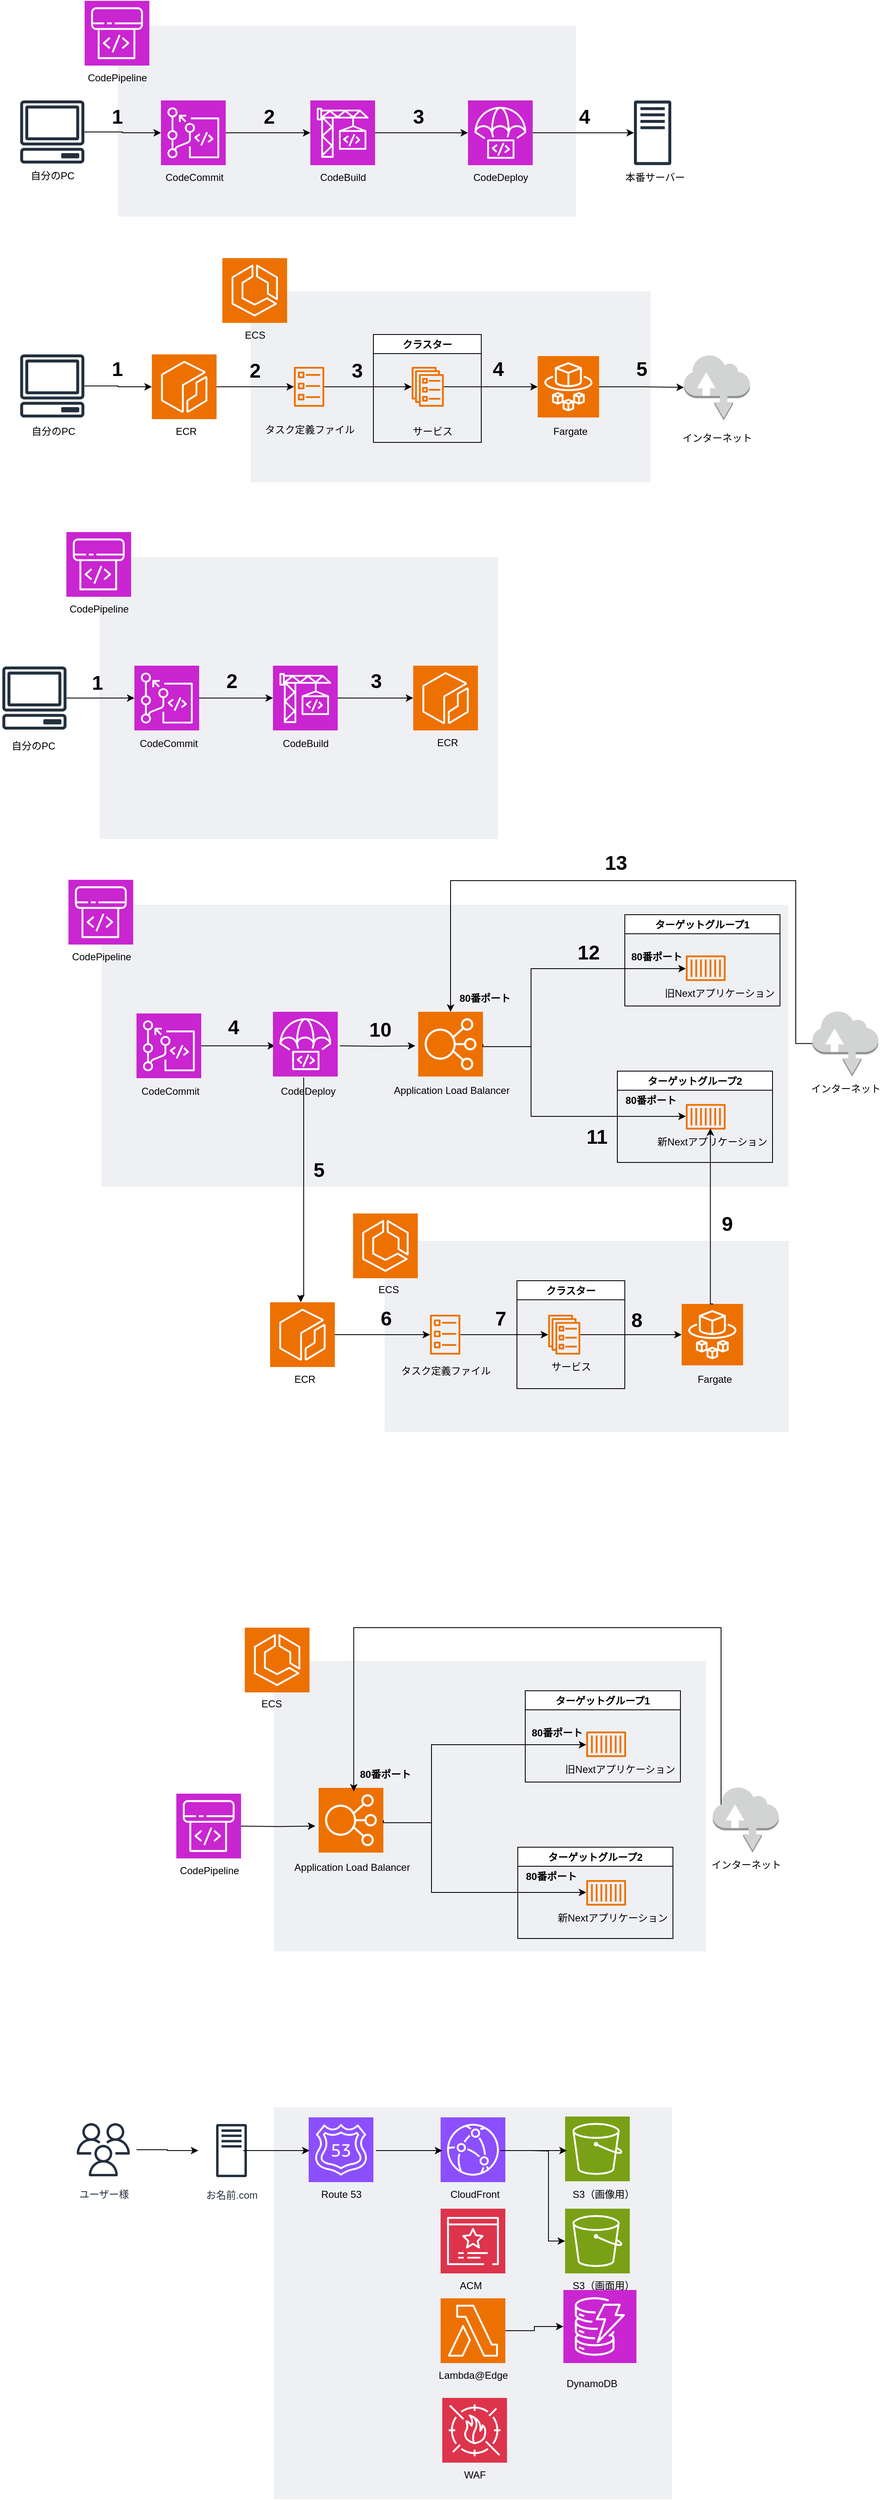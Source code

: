 <mxfile version="24.5.3" type="github">
  <diagram name="Page-1" id="4c6fRMDYLdpc-ziUmhtn">
    <mxGraphModel dx="1593" dy="1056" grid="1" gridSize="10" guides="1" tooltips="1" connect="1" arrows="1" fold="1" page="1" pageScale="1" pageWidth="827" pageHeight="3000" math="0" shadow="0">
      <root>
        <mxCell id="0" />
        <mxCell id="1" parent="0" />
        <mxCell id="hfCrAp6MaR3yCdcuGPnQ-27" value="" style="fillColor=#EFF0F3;strokeColor=none;dashed=0;verticalAlign=top;fontStyle=0;fontColor=#232F3D;whiteSpace=wrap;html=1;" parent="1" vertex="1">
          <mxGeometry x="370" y="2578" width="480" height="472" as="geometry" />
        </mxCell>
        <mxCell id="a7Wym2jWhybtuJV8coDI-81" value="" style="fillColor=#EFF0F3;strokeColor=none;dashed=0;verticalAlign=top;fontStyle=0;fontColor=#232F3D;whiteSpace=wrap;html=1;" parent="1" vertex="1">
          <mxGeometry x="370" y="2040" width="520.5" height="350" as="geometry" />
        </mxCell>
        <mxCell id="yiP97yoj7BctglXuVpyu-119" value="" style="fillColor=#EFF0F3;strokeColor=none;dashed=0;verticalAlign=top;fontStyle=0;fontColor=#232F3D;whiteSpace=wrap;html=1;" parent="1" vertex="1">
          <mxGeometry x="503.5" y="1534" width="487" height="230" as="geometry" />
        </mxCell>
        <mxCell id="moqSpHkvBmcnVh3FU-qE-1" value="" style="fillColor=#EFF0F3;strokeColor=none;dashed=0;verticalAlign=top;fontStyle=0;fontColor=#232F3D;whiteSpace=wrap;html=1;" parent="1" vertex="1">
          <mxGeometry x="160" y="710" width="480" height="340" as="geometry" />
        </mxCell>
        <mxCell id="moqSpHkvBmcnVh3FU-qE-2" value="" style="sketch=0;points=[[0,0,0],[0.25,0,0],[0.5,0,0],[0.75,0,0],[1,0,0],[0,1,0],[0.25,1,0],[0.5,1,0],[0.75,1,0],[1,1,0],[0,0.25,0],[0,0.5,0],[0,0.75,0],[1,0.25,0],[1,0.5,0],[1,0.75,0]];outlineConnect=0;fontColor=#232F3E;fillColor=#C925D1;strokeColor=#ffffff;dashed=0;verticalLabelPosition=bottom;verticalAlign=top;align=center;html=1;fontSize=12;fontStyle=0;aspect=fixed;shape=mxgraph.aws4.resourceIcon;resIcon=mxgraph.aws4.codepipeline;" parent="1" vertex="1">
          <mxGeometry x="120" y="680" width="78" height="78" as="geometry" />
        </mxCell>
        <mxCell id="moqSpHkvBmcnVh3FU-qE-3" value="CodePipeline" style="text;html=1;align=center;verticalAlign=middle;resizable=0;points=[];autosize=1;strokeColor=none;fillColor=none;" parent="1" vertex="1">
          <mxGeometry x="114" y="758" width="90" height="30" as="geometry" />
        </mxCell>
        <mxCell id="moqSpHkvBmcnVh3FU-qE-4" value="" style="fillColor=#EFF0F3;strokeColor=none;dashed=0;verticalAlign=top;fontStyle=0;fontColor=#232F3D;whiteSpace=wrap;html=1;" parent="1" vertex="1">
          <mxGeometry x="182" y="70" width="552" height="230" as="geometry" />
        </mxCell>
        <mxCell id="moqSpHkvBmcnVh3FU-qE-5" value="" style="sketch=0;points=[[0,0,0],[0.25,0,0],[0.5,0,0],[0.75,0,0],[1,0,0],[0,1,0],[0.25,1,0],[0.5,1,0],[0.75,1,0],[1,1,0],[0,0.25,0],[0,0.5,0],[0,0.75,0],[1,0.25,0],[1,0.5,0],[1,0.75,0]];outlineConnect=0;fontColor=#232F3E;fillColor=#C925D1;strokeColor=#ffffff;dashed=0;verticalLabelPosition=bottom;verticalAlign=top;align=center;html=1;fontSize=12;fontStyle=0;aspect=fixed;shape=mxgraph.aws4.resourceIcon;resIcon=mxgraph.aws4.codepipeline;" parent="1" vertex="1">
          <mxGeometry x="142" y="40" width="78" height="78" as="geometry" />
        </mxCell>
        <mxCell id="moqSpHkvBmcnVh3FU-qE-6" value="CodePipeline" style="text;html=1;align=center;verticalAlign=middle;resizable=0;points=[];autosize=1;strokeColor=none;fillColor=none;" parent="1" vertex="1">
          <mxGeometry x="136" y="118" width="90" height="30" as="geometry" />
        </mxCell>
        <mxCell id="moqSpHkvBmcnVh3FU-qE-7" value="" style="edgeStyle=orthogonalEdgeStyle;rounded=0;orthogonalLoop=1;jettySize=auto;html=1;" parent="1" source="moqSpHkvBmcnVh3FU-qE-8" target="moqSpHkvBmcnVh3FU-qE-11" edge="1">
          <mxGeometry relative="1" as="geometry" />
        </mxCell>
        <mxCell id="moqSpHkvBmcnVh3FU-qE-8" value="" style="sketch=0;outlineConnect=0;fontColor=#232F3E;gradientColor=none;fillColor=#232F3D;strokeColor=none;dashed=0;verticalLabelPosition=bottom;verticalAlign=top;align=center;html=1;fontSize=12;fontStyle=0;aspect=fixed;pointerEvents=1;shape=mxgraph.aws4.client;" parent="1" vertex="1">
          <mxGeometry x="64" y="160" width="78" height="76" as="geometry" />
        </mxCell>
        <mxCell id="moqSpHkvBmcnVh3FU-qE-9" value="自分のPC" style="text;html=1;align=center;verticalAlign=middle;resizable=0;points=[];autosize=1;strokeColor=none;fillColor=none;" parent="1" vertex="1">
          <mxGeometry x="63" y="236" width="80" height="30" as="geometry" />
        </mxCell>
        <mxCell id="moqSpHkvBmcnVh3FU-qE-10" value="" style="edgeStyle=orthogonalEdgeStyle;rounded=0;orthogonalLoop=1;jettySize=auto;html=1;" parent="1" source="moqSpHkvBmcnVh3FU-qE-11" target="moqSpHkvBmcnVh3FU-qE-13" edge="1">
          <mxGeometry relative="1" as="geometry" />
        </mxCell>
        <mxCell id="moqSpHkvBmcnVh3FU-qE-11" value="" style="sketch=0;points=[[0,0,0],[0.25,0,0],[0.5,0,0],[0.75,0,0],[1,0,0],[0,1,0],[0.25,1,0],[0.5,1,0],[0.75,1,0],[1,1,0],[0,0.25,0],[0,0.5,0],[0,0.75,0],[1,0.25,0],[1,0.5,0],[1,0.75,0]];outlineConnect=0;fontColor=#232F3E;fillColor=#C925D1;strokeColor=#ffffff;dashed=0;verticalLabelPosition=bottom;verticalAlign=top;align=center;html=1;fontSize=12;fontStyle=0;aspect=fixed;shape=mxgraph.aws4.resourceIcon;resIcon=mxgraph.aws4.codecommit;" parent="1" vertex="1">
          <mxGeometry x="234" y="160" width="78" height="78" as="geometry" />
        </mxCell>
        <mxCell id="moqSpHkvBmcnVh3FU-qE-12" value="" style="edgeStyle=orthogonalEdgeStyle;rounded=0;orthogonalLoop=1;jettySize=auto;html=1;entryX=0;entryY=0.5;entryDx=0;entryDy=0;entryPerimeter=0;" parent="1" source="moqSpHkvBmcnVh3FU-qE-13" target="moqSpHkvBmcnVh3FU-qE-15" edge="1">
          <mxGeometry relative="1" as="geometry" />
        </mxCell>
        <mxCell id="moqSpHkvBmcnVh3FU-qE-13" value="" style="sketch=0;points=[[0,0,0],[0.25,0,0],[0.5,0,0],[0.75,0,0],[1,0,0],[0,1,0],[0.25,1,0],[0.5,1,0],[0.75,1,0],[1,1,0],[0,0.25,0],[0,0.5,0],[0,0.75,0],[1,0.25,0],[1,0.5,0],[1,0.75,0]];outlineConnect=0;fontColor=#232F3E;fillColor=#C925D1;strokeColor=#ffffff;dashed=0;verticalLabelPosition=bottom;verticalAlign=top;align=center;html=1;fontSize=12;fontStyle=0;aspect=fixed;shape=mxgraph.aws4.resourceIcon;resIcon=mxgraph.aws4.codebuild;" parent="1" vertex="1">
          <mxGeometry x="414" y="160" width="78" height="78" as="geometry" />
        </mxCell>
        <mxCell id="moqSpHkvBmcnVh3FU-qE-14" style="edgeStyle=orthogonalEdgeStyle;rounded=0;orthogonalLoop=1;jettySize=auto;html=1;" parent="1" source="moqSpHkvBmcnVh3FU-qE-15" target="moqSpHkvBmcnVh3FU-qE-16" edge="1">
          <mxGeometry relative="1" as="geometry" />
        </mxCell>
        <mxCell id="moqSpHkvBmcnVh3FU-qE-15" value="" style="sketch=0;points=[[0,0,0],[0.25,0,0],[0.5,0,0],[0.75,0,0],[1,0,0],[0,1,0],[0.25,1,0],[0.5,1,0],[0.75,1,0],[1,1,0],[0,0.25,0],[0,0.5,0],[0,0.75,0],[1,0.25,0],[1,0.5,0],[1,0.75,0]];outlineConnect=0;fontColor=#232F3E;fillColor=#C925D1;strokeColor=#ffffff;dashed=0;verticalLabelPosition=bottom;verticalAlign=top;align=center;html=1;fontSize=12;fontStyle=0;aspect=fixed;shape=mxgraph.aws4.resourceIcon;resIcon=mxgraph.aws4.codedeploy;" parent="1" vertex="1">
          <mxGeometry x="604" y="160" width="78" height="78" as="geometry" />
        </mxCell>
        <mxCell id="moqSpHkvBmcnVh3FU-qE-16" value="" style="sketch=0;outlineConnect=0;fontColor=#232F3E;gradientColor=none;fillColor=#232F3D;strokeColor=none;dashed=0;verticalLabelPosition=bottom;verticalAlign=top;align=center;html=1;fontSize=12;fontStyle=0;aspect=fixed;pointerEvents=1;shape=mxgraph.aws4.traditional_server;" parent="1" vertex="1">
          <mxGeometry x="804" y="160" width="45" height="78" as="geometry" />
        </mxCell>
        <mxCell id="moqSpHkvBmcnVh3FU-qE-17" value="CodeCommit" style="text;html=1;align=center;verticalAlign=middle;resizable=0;points=[];autosize=1;strokeColor=none;fillColor=none;" parent="1" vertex="1">
          <mxGeometry x="229" y="238" width="90" height="30" as="geometry" />
        </mxCell>
        <mxCell id="moqSpHkvBmcnVh3FU-qE-18" value="CodeBuild" style="text;html=1;align=center;verticalAlign=middle;resizable=0;points=[];autosize=1;strokeColor=none;fillColor=none;" parent="1" vertex="1">
          <mxGeometry x="413" y="238" width="80" height="30" as="geometry" />
        </mxCell>
        <mxCell id="moqSpHkvBmcnVh3FU-qE-19" value="CodeDeploy" style="text;html=1;align=center;verticalAlign=middle;resizable=0;points=[];autosize=1;strokeColor=none;fillColor=none;" parent="1" vertex="1">
          <mxGeometry x="598" y="238" width="90" height="30" as="geometry" />
        </mxCell>
        <mxCell id="moqSpHkvBmcnVh3FU-qE-20" value="本番サーバー" style="text;html=1;align=center;verticalAlign=middle;resizable=0;points=[];autosize=1;strokeColor=none;fillColor=none;" parent="1" vertex="1">
          <mxGeometry x="784" y="238" width="90" height="30" as="geometry" />
        </mxCell>
        <mxCell id="moqSpHkvBmcnVh3FU-qE-21" value="&lt;font style=&quot;font-size: 24px;&quot;&gt;&lt;b&gt;1&lt;/b&gt;&lt;/font&gt;" style="text;html=1;align=center;verticalAlign=middle;resizable=0;points=[];autosize=1;strokeColor=none;fillColor=none;" parent="1" vertex="1">
          <mxGeometry x="161" y="160" width="40" height="40" as="geometry" />
        </mxCell>
        <mxCell id="moqSpHkvBmcnVh3FU-qE-22" value="&lt;span style=&quot;font-size: 24px;&quot;&gt;&lt;b&gt;2&lt;/b&gt;&lt;/span&gt;" style="text;html=1;align=center;verticalAlign=middle;resizable=0;points=[];autosize=1;strokeColor=none;fillColor=none;" parent="1" vertex="1">
          <mxGeometry x="344" y="160" width="40" height="40" as="geometry" />
        </mxCell>
        <mxCell id="moqSpHkvBmcnVh3FU-qE-23" value="&lt;span style=&quot;font-size: 24px;&quot;&gt;&lt;b&gt;3&lt;/b&gt;&lt;/span&gt;" style="text;html=1;align=center;verticalAlign=middle;resizable=0;points=[];autosize=1;strokeColor=none;fillColor=none;" parent="1" vertex="1">
          <mxGeometry x="524" y="160" width="40" height="40" as="geometry" />
        </mxCell>
        <mxCell id="moqSpHkvBmcnVh3FU-qE-24" value="&lt;span style=&quot;font-size: 24px;&quot;&gt;&lt;b&gt;4&lt;/b&gt;&lt;/span&gt;" style="text;html=1;align=center;verticalAlign=middle;resizable=0;points=[];autosize=1;strokeColor=none;fillColor=none;" parent="1" vertex="1">
          <mxGeometry x="724" y="160" width="40" height="40" as="geometry" />
        </mxCell>
        <mxCell id="moqSpHkvBmcnVh3FU-qE-25" value="" style="sketch=0;points=[[0,0,0],[0.25,0,0],[0.5,0,0],[0.75,0,0],[1,0,0],[0,1,0],[0.25,1,0],[0.5,1,0],[0.75,1,0],[1,1,0],[0,0.25,0],[0,0.5,0],[0,0.75,0],[1,0.25,0],[1,0.5,0],[1,0.75,0]];outlineConnect=0;fontColor=#232F3E;fillColor=#ED7100;strokeColor=#ffffff;dashed=0;verticalLabelPosition=bottom;verticalAlign=top;align=center;html=1;fontSize=12;fontStyle=0;aspect=fixed;shape=mxgraph.aws4.resourceIcon;resIcon=mxgraph.aws4.ecr;" parent="1" vertex="1">
          <mxGeometry x="223" y="466" width="78" height="78" as="geometry" />
        </mxCell>
        <mxCell id="moqSpHkvBmcnVh3FU-qE-26" value="" style="fillColor=#EFF0F3;strokeColor=none;dashed=0;verticalAlign=top;fontStyle=0;fontColor=#232F3D;whiteSpace=wrap;html=1;" parent="1" vertex="1">
          <mxGeometry x="342" y="390" width="482" height="230" as="geometry" />
        </mxCell>
        <mxCell id="moqSpHkvBmcnVh3FU-qE-27" value="" style="sketch=0;points=[[0,0,0],[0.25,0,0],[0.5,0,0],[0.75,0,0],[1,0,0],[0,1,0],[0.25,1,0],[0.5,1,0],[0.75,1,0],[1,1,0],[0,0.25,0],[0,0.5,0],[0,0.75,0],[1,0.25,0],[1,0.5,0],[1,0.75,0]];outlineConnect=0;fontColor=#232F3E;fillColor=#ED7100;strokeColor=#ffffff;dashed=0;verticalLabelPosition=bottom;verticalAlign=top;align=center;html=1;fontSize=12;fontStyle=0;aspect=fixed;shape=mxgraph.aws4.resourceIcon;resIcon=mxgraph.aws4.ecs;" parent="1" vertex="1">
          <mxGeometry x="308" y="350" width="78" height="78" as="geometry" />
        </mxCell>
        <mxCell id="moqSpHkvBmcnVh3FU-qE-28" value="ECR" style="text;html=1;align=center;verticalAlign=middle;resizable=0;points=[];autosize=1;strokeColor=none;fillColor=none;" parent="1" vertex="1">
          <mxGeometry x="239" y="544" width="50" height="30" as="geometry" />
        </mxCell>
        <mxCell id="moqSpHkvBmcnVh3FU-qE-29" value="" style="edgeStyle=orthogonalEdgeStyle;rounded=0;orthogonalLoop=1;jettySize=auto;html=1;" parent="1" source="moqSpHkvBmcnVh3FU-qE-30" target="moqSpHkvBmcnVh3FU-qE-25" edge="1">
          <mxGeometry relative="1" as="geometry" />
        </mxCell>
        <mxCell id="moqSpHkvBmcnVh3FU-qE-30" value="" style="sketch=0;outlineConnect=0;fontColor=#232F3E;gradientColor=none;fillColor=#232F3D;strokeColor=none;dashed=0;verticalLabelPosition=bottom;verticalAlign=top;align=center;html=1;fontSize=12;fontStyle=0;aspect=fixed;pointerEvents=1;shape=mxgraph.aws4.client;" parent="1" vertex="1">
          <mxGeometry x="64" y="466" width="78" height="76" as="geometry" />
        </mxCell>
        <mxCell id="moqSpHkvBmcnVh3FU-qE-31" value="自分のPC" style="text;html=1;align=center;verticalAlign=middle;resizable=0;points=[];autosize=1;strokeColor=none;fillColor=none;" parent="1" vertex="1">
          <mxGeometry x="64" y="544" width="80" height="30" as="geometry" />
        </mxCell>
        <mxCell id="moqSpHkvBmcnVh3FU-qE-32" value="ECS" style="text;html=1;align=center;verticalAlign=middle;resizable=0;points=[];autosize=1;strokeColor=none;fillColor=none;" parent="1" vertex="1">
          <mxGeometry x="322" y="428" width="50" height="30" as="geometry" />
        </mxCell>
        <mxCell id="moqSpHkvBmcnVh3FU-qE-33" value="" style="edgeStyle=orthogonalEdgeStyle;rounded=0;orthogonalLoop=1;jettySize=auto;html=1;" parent="1" source="moqSpHkvBmcnVh3FU-qE-34" target="moqSpHkvBmcnVh3FU-qE-38" edge="1">
          <mxGeometry relative="1" as="geometry" />
        </mxCell>
        <mxCell id="moqSpHkvBmcnVh3FU-qE-34" value="" style="sketch=0;outlineConnect=0;fontColor=#232F3E;gradientColor=none;fillColor=#ED7100;strokeColor=none;dashed=0;verticalLabelPosition=bottom;verticalAlign=top;align=center;html=1;fontSize=12;fontStyle=0;aspect=fixed;pointerEvents=1;shape=mxgraph.aws4.ecs_task;" parent="1" vertex="1">
          <mxGeometry x="394" y="481" width="37" height="48" as="geometry" />
        </mxCell>
        <mxCell id="moqSpHkvBmcnVh3FU-qE-35" value="" style="edgeStyle=orthogonalEdgeStyle;rounded=0;orthogonalLoop=1;jettySize=auto;html=1;" parent="1" source="moqSpHkvBmcnVh3FU-qE-36" target="moqSpHkvBmcnVh3FU-qE-42" edge="1">
          <mxGeometry relative="1" as="geometry" />
        </mxCell>
        <mxCell id="moqSpHkvBmcnVh3FU-qE-36" value="" style="sketch=0;points=[[0,0,0],[0.25,0,0],[0.5,0,0],[0.75,0,0],[1,0,0],[0,1,0],[0.25,1,0],[0.5,1,0],[0.75,1,0],[1,1,0],[0,0.25,0],[0,0.5,0],[0,0.75,0],[1,0.25,0],[1,0.5,0],[1,0.75,0]];outlineConnect=0;fontColor=#232F3E;fillColor=#ED7100;strokeColor=#ffffff;dashed=0;verticalLabelPosition=bottom;verticalAlign=top;align=center;html=1;fontSize=12;fontStyle=0;aspect=fixed;shape=mxgraph.aws4.resourceIcon;resIcon=mxgraph.aws4.fargate;" parent="1" vertex="1">
          <mxGeometry x="688" y="468" width="74" height="74" as="geometry" />
        </mxCell>
        <mxCell id="moqSpHkvBmcnVh3FU-qE-37" value="" style="edgeStyle=orthogonalEdgeStyle;rounded=0;orthogonalLoop=1;jettySize=auto;html=1;entryX=0;entryY=0.5;entryDx=0;entryDy=0;entryPerimeter=0;" parent="1" source="moqSpHkvBmcnVh3FU-qE-38" target="moqSpHkvBmcnVh3FU-qE-36" edge="1">
          <mxGeometry relative="1" as="geometry">
            <mxPoint x="644" y="505" as="targetPoint" />
          </mxGeometry>
        </mxCell>
        <mxCell id="moqSpHkvBmcnVh3FU-qE-38" value="" style="sketch=0;outlineConnect=0;fontColor=#232F3E;gradientColor=none;fillColor=#ED7100;strokeColor=none;dashed=0;verticalLabelPosition=bottom;verticalAlign=top;align=center;html=1;fontSize=12;fontStyle=0;aspect=fixed;pointerEvents=1;shape=mxgraph.aws4.ecs_service;" parent="1" vertex="1">
          <mxGeometry x="536" y="481" width="39" height="48" as="geometry" />
        </mxCell>
        <mxCell id="moqSpHkvBmcnVh3FU-qE-39" value="タスク定義ファイル" style="text;html=1;align=center;verticalAlign=middle;resizable=0;points=[];autosize=1;strokeColor=none;fillColor=none;" parent="1" vertex="1">
          <mxGeometry x="347.5" y="542" width="130" height="30" as="geometry" />
        </mxCell>
        <mxCell id="moqSpHkvBmcnVh3FU-qE-40" value="サービス" style="text;html=1;align=center;verticalAlign=middle;resizable=0;points=[];autosize=1;strokeColor=none;fillColor=none;" parent="1" vertex="1">
          <mxGeometry x="526" y="544" width="70" height="30" as="geometry" />
        </mxCell>
        <mxCell id="moqSpHkvBmcnVh3FU-qE-41" value="Fargate" style="text;html=1;align=center;verticalAlign=middle;resizable=0;points=[];autosize=1;strokeColor=none;fillColor=none;" parent="1" vertex="1">
          <mxGeometry x="697" y="544" width="60" height="30" as="geometry" />
        </mxCell>
        <mxCell id="moqSpHkvBmcnVh3FU-qE-42" value="" style="outlineConnect=0;dashed=0;verticalLabelPosition=bottom;verticalAlign=top;align=center;html=1;shape=mxgraph.aws3.internet;fillColor=#D2D3D3;gradientColor=none;" parent="1" vertex="1">
          <mxGeometry x="864.25" y="466" width="79.5" height="79.5" as="geometry" />
        </mxCell>
        <mxCell id="moqSpHkvBmcnVh3FU-qE-43" value="インターネット" style="text;html=1;align=center;verticalAlign=middle;resizable=0;points=[];autosize=1;strokeColor=none;fillColor=none;" parent="1" vertex="1">
          <mxGeometry x="849" y="552" width="110" height="30" as="geometry" />
        </mxCell>
        <mxCell id="moqSpHkvBmcnVh3FU-qE-44" value="" style="edgeStyle=orthogonalEdgeStyle;rounded=0;orthogonalLoop=1;jettySize=auto;html=1;" parent="1" source="moqSpHkvBmcnVh3FU-qE-25" target="moqSpHkvBmcnVh3FU-qE-34" edge="1">
          <mxGeometry relative="1" as="geometry" />
        </mxCell>
        <mxCell id="moqSpHkvBmcnVh3FU-qE-45" value="&lt;font style=&quot;font-size: 24px;&quot;&gt;&lt;b&gt;1&lt;/b&gt;&lt;/font&gt;" style="text;html=1;align=center;verticalAlign=middle;resizable=0;points=[];autosize=1;strokeColor=none;fillColor=none;" parent="1" vertex="1">
          <mxGeometry x="161" y="464" width="40" height="40" as="geometry" />
        </mxCell>
        <mxCell id="moqSpHkvBmcnVh3FU-qE-46" value="&lt;span style=&quot;font-size: 24px;&quot;&gt;&lt;b&gt;2&lt;/b&gt;&lt;/span&gt;" style="text;html=1;align=center;verticalAlign=middle;resizable=0;points=[];autosize=1;strokeColor=none;fillColor=none;" parent="1" vertex="1">
          <mxGeometry x="327" y="466" width="40" height="40" as="geometry" />
        </mxCell>
        <mxCell id="moqSpHkvBmcnVh3FU-qE-47" value="&lt;span style=&quot;font-size: 24px;&quot;&gt;&lt;b&gt;3&lt;/b&gt;&lt;/span&gt;" style="text;html=1;align=center;verticalAlign=middle;resizable=0;points=[];autosize=1;strokeColor=none;fillColor=none;" parent="1" vertex="1">
          <mxGeometry x="450" y="466" width="40" height="40" as="geometry" />
        </mxCell>
        <mxCell id="moqSpHkvBmcnVh3FU-qE-48" value="&lt;span style=&quot;font-size: 24px;&quot;&gt;&lt;b&gt;4&lt;/b&gt;&lt;/span&gt;" style="text;html=1;align=center;verticalAlign=middle;resizable=0;points=[];autosize=1;strokeColor=none;fillColor=none;" parent="1" vertex="1">
          <mxGeometry x="620" y="464" width="40" height="40" as="geometry" />
        </mxCell>
        <mxCell id="moqSpHkvBmcnVh3FU-qE-49" value="&lt;span style=&quot;font-size: 24px;&quot;&gt;&lt;b&gt;5&lt;/b&gt;&lt;/span&gt;" style="text;html=1;align=center;verticalAlign=middle;resizable=0;points=[];autosize=1;strokeColor=none;fillColor=none;" parent="1" vertex="1">
          <mxGeometry x="792.5" y="464" width="40" height="40" as="geometry" />
        </mxCell>
        <mxCell id="moqSpHkvBmcnVh3FU-qE-50" value="クラスター" style="swimlane;" parent="1" vertex="1">
          <mxGeometry x="490" y="442" width="130" height="130" as="geometry" />
        </mxCell>
        <mxCell id="moqSpHkvBmcnVh3FU-qE-51" value="" style="edgeStyle=orthogonalEdgeStyle;rounded=0;orthogonalLoop=1;jettySize=auto;html=1;" parent="1" source="moqSpHkvBmcnVh3FU-qE-52" target="moqSpHkvBmcnVh3FU-qE-55" edge="1">
          <mxGeometry relative="1" as="geometry" />
        </mxCell>
        <mxCell id="moqSpHkvBmcnVh3FU-qE-52" value="" style="sketch=0;outlineConnect=0;fontColor=#232F3E;gradientColor=none;fillColor=#232F3D;strokeColor=none;dashed=0;verticalLabelPosition=bottom;verticalAlign=top;align=center;html=1;fontSize=12;fontStyle=0;aspect=fixed;pointerEvents=1;shape=mxgraph.aws4.client;" parent="1" vertex="1">
          <mxGeometry x="42.5" y="842" width="78" height="76" as="geometry" />
        </mxCell>
        <mxCell id="moqSpHkvBmcnVh3FU-qE-53" value="自分のPC" style="text;html=1;align=center;verticalAlign=middle;resizable=0;points=[];autosize=1;strokeColor=none;fillColor=none;" parent="1" vertex="1">
          <mxGeometry x="40" y="922.5" width="80" height="30" as="geometry" />
        </mxCell>
        <mxCell id="moqSpHkvBmcnVh3FU-qE-54" value="" style="edgeStyle=orthogonalEdgeStyle;rounded=0;orthogonalLoop=1;jettySize=auto;html=1;entryX=0;entryY=0.5;entryDx=0;entryDy=0;entryPerimeter=0;" parent="1" source="moqSpHkvBmcnVh3FU-qE-55" target="moqSpHkvBmcnVh3FU-qE-58" edge="1">
          <mxGeometry relative="1" as="geometry" />
        </mxCell>
        <mxCell id="moqSpHkvBmcnVh3FU-qE-55" value="" style="sketch=0;points=[[0,0,0],[0.25,0,0],[0.5,0,0],[0.75,0,0],[1,0,0],[0,1,0],[0.25,1,0],[0.5,1,0],[0.75,1,0],[1,1,0],[0,0.25,0],[0,0.5,0],[0,0.75,0],[1,0.25,0],[1,0.5,0],[1,0.75,0]];outlineConnect=0;fontColor=#232F3E;fillColor=#C925D1;strokeColor=#ffffff;dashed=0;verticalLabelPosition=bottom;verticalAlign=top;align=center;html=1;fontSize=12;fontStyle=0;aspect=fixed;shape=mxgraph.aws4.resourceIcon;resIcon=mxgraph.aws4.codecommit;" parent="1" vertex="1">
          <mxGeometry x="202" y="841" width="78" height="78" as="geometry" />
        </mxCell>
        <mxCell id="moqSpHkvBmcnVh3FU-qE-56" value="CodeCommit" style="text;html=1;align=center;verticalAlign=middle;resizable=0;points=[];autosize=1;strokeColor=none;fillColor=none;" parent="1" vertex="1">
          <mxGeometry x="197.5" y="920" width="90" height="30" as="geometry" />
        </mxCell>
        <mxCell id="moqSpHkvBmcnVh3FU-qE-57" value="" style="edgeStyle=orthogonalEdgeStyle;rounded=0;orthogonalLoop=1;jettySize=auto;html=1;" parent="1" source="moqSpHkvBmcnVh3FU-qE-58" target="moqSpHkvBmcnVh3FU-qE-72" edge="1">
          <mxGeometry relative="1" as="geometry" />
        </mxCell>
        <mxCell id="moqSpHkvBmcnVh3FU-qE-58" value="" style="sketch=0;points=[[0,0,0],[0.25,0,0],[0.5,0,0],[0.75,0,0],[1,0,0],[0,1,0],[0.25,1,0],[0.5,1,0],[0.75,1,0],[1,1,0],[0,0.25,0],[0,0.5,0],[0,0.75,0],[1,0.25,0],[1,0.5,0],[1,0.75,0]];outlineConnect=0;fontColor=#232F3E;fillColor=#C925D1;strokeColor=#ffffff;dashed=0;verticalLabelPosition=bottom;verticalAlign=top;align=center;html=1;fontSize=12;fontStyle=0;aspect=fixed;shape=mxgraph.aws4.resourceIcon;resIcon=mxgraph.aws4.codebuild;" parent="1" vertex="1">
          <mxGeometry x="369" y="841" width="78" height="78" as="geometry" />
        </mxCell>
        <mxCell id="moqSpHkvBmcnVh3FU-qE-59" value="CodeBuild" style="text;html=1;align=center;verticalAlign=middle;resizable=0;points=[];autosize=1;strokeColor=none;fillColor=none;" parent="1" vertex="1">
          <mxGeometry x="368" y="920" width="80" height="30" as="geometry" />
        </mxCell>
        <mxCell id="moqSpHkvBmcnVh3FU-qE-72" value="" style="sketch=0;points=[[0,0,0],[0.25,0,0],[0.5,0,0],[0.75,0,0],[1,0,0],[0,1,0],[0.25,1,0],[0.5,1,0],[0.75,1,0],[1,1,0],[0,0.25,0],[0,0.5,0],[0,0.75,0],[1,0.25,0],[1,0.5,0],[1,0.75,0]];outlineConnect=0;fontColor=#232F3E;fillColor=#ED7100;strokeColor=#ffffff;dashed=0;verticalLabelPosition=bottom;verticalAlign=top;align=center;html=1;fontSize=12;fontStyle=0;aspect=fixed;shape=mxgraph.aws4.resourceIcon;resIcon=mxgraph.aws4.ecr;" parent="1" vertex="1">
          <mxGeometry x="538" y="841" width="78" height="78" as="geometry" />
        </mxCell>
        <mxCell id="moqSpHkvBmcnVh3FU-qE-73" value="ECR" style="text;html=1;align=center;verticalAlign=middle;resizable=0;points=[];autosize=1;strokeColor=none;fillColor=none;" parent="1" vertex="1">
          <mxGeometry x="554" y="919" width="50" height="30" as="geometry" />
        </mxCell>
        <mxCell id="moqSpHkvBmcnVh3FU-qE-75" value="&lt;font style=&quot;font-size: 24px;&quot;&gt;&lt;b&gt;1&lt;/b&gt;&lt;/font&gt;" style="text;html=1;align=center;verticalAlign=middle;resizable=0;points=[];autosize=1;strokeColor=none;fillColor=none;" parent="1" vertex="1">
          <mxGeometry x="137" y="842" width="40" height="40" as="geometry" />
        </mxCell>
        <mxCell id="moqSpHkvBmcnVh3FU-qE-76" value="&lt;span style=&quot;font-size: 24px;&quot;&gt;&lt;b&gt;2&lt;/b&gt;&lt;/span&gt;" style="text;html=1;align=center;verticalAlign=middle;resizable=0;points=[];autosize=1;strokeColor=none;fillColor=none;" parent="1" vertex="1">
          <mxGeometry x="299" y="840" width="40" height="40" as="geometry" />
        </mxCell>
        <mxCell id="moqSpHkvBmcnVh3FU-qE-84" value="&lt;span style=&quot;font-size: 24px;&quot;&gt;&lt;b&gt;3&lt;/b&gt;&lt;/span&gt;" style="text;html=1;align=center;verticalAlign=middle;resizable=0;points=[];autosize=1;strokeColor=none;fillColor=none;" parent="1" vertex="1">
          <mxGeometry x="473" y="840" width="40" height="40" as="geometry" />
        </mxCell>
        <mxCell id="yiP97yoj7BctglXuVpyu-1" value="" style="fillColor=#EFF0F3;strokeColor=none;dashed=0;verticalAlign=top;fontStyle=0;fontColor=#232F3D;whiteSpace=wrap;html=1;" parent="1" vertex="1">
          <mxGeometry x="162.5" y="1129" width="827.5" height="340" as="geometry" />
        </mxCell>
        <mxCell id="yiP97yoj7BctglXuVpyu-2" value="" style="sketch=0;points=[[0,0,0],[0.25,0,0],[0.5,0,0],[0.75,0,0],[1,0,0],[0,1,0],[0.25,1,0],[0.5,1,0],[0.75,1,0],[1,1,0],[0,0.25,0],[0,0.5,0],[0,0.75,0],[1,0.25,0],[1,0.5,0],[1,0.75,0]];outlineConnect=0;fontColor=#232F3E;fillColor=#C925D1;strokeColor=#ffffff;dashed=0;verticalLabelPosition=bottom;verticalAlign=top;align=center;html=1;fontSize=12;fontStyle=0;aspect=fixed;shape=mxgraph.aws4.resourceIcon;resIcon=mxgraph.aws4.codepipeline;" parent="1" vertex="1">
          <mxGeometry x="122.5" y="1099" width="78" height="78" as="geometry" />
        </mxCell>
        <mxCell id="yiP97yoj7BctglXuVpyu-3" value="CodePipeline" style="text;html=1;align=center;verticalAlign=middle;resizable=0;points=[];autosize=1;strokeColor=none;fillColor=none;" parent="1" vertex="1">
          <mxGeometry x="116.5" y="1177" width="90" height="30" as="geometry" />
        </mxCell>
        <mxCell id="yiP97yoj7BctglXuVpyu-7" value="" style="edgeStyle=orthogonalEdgeStyle;rounded=0;orthogonalLoop=1;jettySize=auto;html=1;entryX=0;entryY=0.5;entryDx=0;entryDy=0;entryPerimeter=0;" parent="1" source="yiP97yoj7BctglXuVpyu-8" edge="1">
          <mxGeometry relative="1" as="geometry">
            <mxPoint x="371.5" y="1299" as="targetPoint" />
          </mxGeometry>
        </mxCell>
        <mxCell id="yiP97yoj7BctglXuVpyu-8" value="" style="sketch=0;points=[[0,0,0],[0.25,0,0],[0.5,0,0],[0.75,0,0],[1,0,0],[0,1,0],[0.25,1,0],[0.5,1,0],[0.75,1,0],[1,1,0],[0,0.25,0],[0,0.5,0],[0,0.75,0],[1,0.25,0],[1,0.5,0],[1,0.75,0]];outlineConnect=0;fontColor=#232F3E;fillColor=#C925D1;strokeColor=#ffffff;dashed=0;verticalLabelPosition=bottom;verticalAlign=top;align=center;html=1;fontSize=12;fontStyle=0;aspect=fixed;shape=mxgraph.aws4.resourceIcon;resIcon=mxgraph.aws4.codecommit;" parent="1" vertex="1">
          <mxGeometry x="204.5" y="1260" width="78" height="78" as="geometry" />
        </mxCell>
        <mxCell id="yiP97yoj7BctglXuVpyu-9" value="CodeCommit" style="text;html=1;align=center;verticalAlign=middle;resizable=0;points=[];autosize=1;strokeColor=none;fillColor=none;" parent="1" vertex="1">
          <mxGeometry x="200" y="1339" width="90" height="30" as="geometry" />
        </mxCell>
        <mxCell id="yiP97yoj7BctglXuVpyu-10" value="" style="edgeStyle=orthogonalEdgeStyle;rounded=0;orthogonalLoop=1;jettySize=auto;html=1;" parent="1" edge="1">
          <mxGeometry relative="1" as="geometry">
            <mxPoint x="449.5" y="1299" as="sourcePoint" />
            <mxPoint x="540.5" y="1299.059" as="targetPoint" />
          </mxGeometry>
        </mxCell>
        <mxCell id="yiP97yoj7BctglXuVpyu-12" value="CodeDeploy" style="text;html=1;align=center;verticalAlign=middle;resizable=0;points=[];autosize=1;strokeColor=none;fillColor=none;" parent="1" vertex="1">
          <mxGeometry x="365.5" y="1339" width="90" height="30" as="geometry" />
        </mxCell>
        <mxCell id="yiP97yoj7BctglXuVpyu-37" value="" style="sketch=0;points=[[0,0,0],[0.25,0,0],[0.5,0,0],[0.75,0,0],[1,0,0],[0,1,0],[0.25,1,0],[0.5,1,0],[0.75,1,0],[1,1,0],[0,0.25,0],[0,0.5,0],[0,0.75,0],[1,0.25,0],[1,0.5,0],[1,0.75,0]];outlineConnect=0;fontColor=#232F3E;fillColor=#C925D1;strokeColor=#ffffff;dashed=0;verticalLabelPosition=bottom;verticalAlign=top;align=center;html=1;fontSize=12;fontStyle=0;aspect=fixed;shape=mxgraph.aws4.resourceIcon;resIcon=mxgraph.aws4.codedeploy;" parent="1" vertex="1">
          <mxGeometry x="369" y="1258" width="78" height="78" as="geometry" />
        </mxCell>
        <mxCell id="yiP97yoj7BctglXuVpyu-84" value="インターネット" style="text;html=1;align=center;verticalAlign=middle;resizable=0;points=[];autosize=1;strokeColor=none;fillColor=none;" parent="1" vertex="1">
          <mxGeometry x="1003.75" y="1336" width="110" height="30" as="geometry" />
        </mxCell>
        <mxCell id="yiP97yoj7BctglXuVpyu-86" value="" style="edgeStyle=orthogonalEdgeStyle;rounded=0;orthogonalLoop=1;jettySize=auto;html=1;" parent="1" source="yiP97yoj7BctglXuVpyu-87" target="yiP97yoj7BctglXuVpyu-91" edge="1">
          <mxGeometry relative="1" as="geometry">
            <Array as="points">
              <mxPoint x="609.5" y="1647" />
              <mxPoint x="609.5" y="1647" />
            </Array>
          </mxGeometry>
        </mxCell>
        <mxCell id="yiP97yoj7BctglXuVpyu-87" value="" style="sketch=0;outlineConnect=0;fontColor=#232F3E;gradientColor=none;fillColor=#ED7100;strokeColor=none;dashed=0;verticalLabelPosition=bottom;verticalAlign=top;align=center;html=1;fontSize=12;fontStyle=0;aspect=fixed;pointerEvents=1;shape=mxgraph.aws4.ecs_task;" parent="1" vertex="1">
          <mxGeometry x="558" y="1623" width="37" height="48" as="geometry" />
        </mxCell>
        <mxCell id="yiP97yoj7BctglXuVpyu-89" value="" style="sketch=0;points=[[0,0,0],[0.25,0,0],[0.5,0,0],[0.75,0,0],[1,0,0],[0,1,0],[0.25,1,0],[0.5,1,0],[0.75,1,0],[1,1,0],[0,0.25,0],[0,0.5,0],[0,0.75,0],[1,0.25,0],[1,0.5,0],[1,0.75,0]];outlineConnect=0;fontColor=#232F3E;fillColor=#ED7100;strokeColor=#ffffff;dashed=0;verticalLabelPosition=bottom;verticalAlign=top;align=center;html=1;fontSize=12;fontStyle=0;aspect=fixed;shape=mxgraph.aws4.resourceIcon;resIcon=mxgraph.aws4.fargate;" parent="1" vertex="1">
          <mxGeometry x="861.5" y="1610" width="74" height="74" as="geometry" />
        </mxCell>
        <mxCell id="yiP97yoj7BctglXuVpyu-90" value="" style="edgeStyle=orthogonalEdgeStyle;rounded=0;orthogonalLoop=1;jettySize=auto;html=1;" parent="1" source="yiP97yoj7BctglXuVpyu-91" target="yiP97yoj7BctglXuVpyu-89" edge="1">
          <mxGeometry relative="1" as="geometry" />
        </mxCell>
        <mxCell id="yiP97yoj7BctglXuVpyu-91" value="" style="sketch=0;outlineConnect=0;fontColor=#232F3E;gradientColor=none;fillColor=#ED7100;strokeColor=none;dashed=0;verticalLabelPosition=bottom;verticalAlign=top;align=center;html=1;fontSize=12;fontStyle=0;aspect=fixed;pointerEvents=1;shape=mxgraph.aws4.ecs_service;" parent="1" vertex="1">
          <mxGeometry x="700.5" y="1623" width="39" height="48" as="geometry" />
        </mxCell>
        <mxCell id="yiP97yoj7BctglXuVpyu-92" value="タスク定義ファイル" style="text;html=1;align=center;verticalAlign=middle;resizable=0;points=[];autosize=1;strokeColor=none;fillColor=none;" parent="1" vertex="1">
          <mxGeometry x="511.5" y="1676" width="130" height="30" as="geometry" />
        </mxCell>
        <mxCell id="yiP97yoj7BctglXuVpyu-93" value="Fargate" style="text;html=1;align=center;verticalAlign=middle;resizable=0;points=[];autosize=1;strokeColor=none;fillColor=none;" parent="1" vertex="1">
          <mxGeometry x="870.5" y="1686" width="60" height="30" as="geometry" />
        </mxCell>
        <mxCell id="yiP97yoj7BctglXuVpyu-94" value="サービス" style="text;html=1;align=center;verticalAlign=middle;resizable=0;points=[];autosize=1;strokeColor=none;fillColor=none;" parent="1" vertex="1">
          <mxGeometry x="693" y="1671" width="70" height="30" as="geometry" />
        </mxCell>
        <mxCell id="yiP97yoj7BctglXuVpyu-95" value="" style="edgeStyle=orthogonalEdgeStyle;rounded=0;orthogonalLoop=1;jettySize=auto;html=1;" parent="1" source="yiP97yoj7BctglXuVpyu-96" target="yiP97yoj7BctglXuVpyu-87" edge="1">
          <mxGeometry relative="1" as="geometry" />
        </mxCell>
        <mxCell id="yiP97yoj7BctglXuVpyu-96" value="" style="sketch=0;points=[[0,0,0],[0.25,0,0],[0.5,0,0],[0.75,0,0],[1,0,0],[0,1,0],[0.25,1,0],[0.5,1,0],[0.75,1,0],[1,1,0],[0,0.25,0],[0,0.5,0],[0,0.75,0],[1,0.25,0],[1,0.5,0],[1,0.75,0]];outlineConnect=0;fontColor=#232F3E;fillColor=#ED7100;strokeColor=#ffffff;dashed=0;verticalLabelPosition=bottom;verticalAlign=top;align=center;html=1;fontSize=12;fontStyle=0;aspect=fixed;shape=mxgraph.aws4.resourceIcon;resIcon=mxgraph.aws4.ecr;" parent="1" vertex="1">
          <mxGeometry x="365.5" y="1608" width="78" height="78" as="geometry" />
        </mxCell>
        <mxCell id="yiP97yoj7BctglXuVpyu-97" value="ECR" style="text;html=1;align=center;verticalAlign=middle;resizable=0;points=[];autosize=1;strokeColor=none;fillColor=none;" parent="1" vertex="1">
          <mxGeometry x="381.5" y="1686" width="50" height="30" as="geometry" />
        </mxCell>
        <mxCell id="yiP97yoj7BctglXuVpyu-98" value="クラスター" style="swimlane;" parent="1" vertex="1">
          <mxGeometry x="663" y="1582" width="130" height="130" as="geometry" />
        </mxCell>
        <mxCell id="yiP97yoj7BctglXuVpyu-99" value="&lt;span style=&quot;font-size: 24px;&quot;&gt;&lt;b&gt;6&lt;/b&gt;&lt;/span&gt;" style="text;html=1;align=center;verticalAlign=middle;resizable=0;points=[];autosize=1;strokeColor=none;fillColor=none;" parent="1" vertex="1">
          <mxGeometry x="484.5" y="1608" width="40" height="40" as="geometry" />
        </mxCell>
        <mxCell id="yiP97yoj7BctglXuVpyu-100" value="&lt;span style=&quot;font-size: 24px;&quot;&gt;&lt;b&gt;7&lt;/b&gt;&lt;/span&gt;" style="text;html=1;align=center;verticalAlign=middle;resizable=0;points=[];autosize=1;strokeColor=none;fillColor=none;" parent="1" vertex="1">
          <mxGeometry x="623" y="1608" width="40" height="40" as="geometry" />
        </mxCell>
        <mxCell id="yiP97yoj7BctglXuVpyu-105" value="" style="sketch=0;points=[[0,0,0],[0.25,0,0],[0.5,0,0],[0.75,0,0],[1,0,0],[0,1,0],[0.25,1,0],[0.5,1,0],[0.75,1,0],[1,1,0],[0,0.25,0],[0,0.5,0],[0,0.75,0],[1,0.25,0],[1,0.5,0],[1,0.75,0]];outlineConnect=0;fontColor=#232F3E;fillColor=#ED7100;strokeColor=#ffffff;dashed=0;verticalLabelPosition=bottom;verticalAlign=top;align=center;html=1;fontSize=12;fontStyle=0;aspect=fixed;shape=mxgraph.aws4.resourceIcon;resIcon=mxgraph.aws4.ecs;" parent="1" vertex="1">
          <mxGeometry x="465.5" y="1501" width="78" height="78" as="geometry" />
        </mxCell>
        <mxCell id="yiP97yoj7BctglXuVpyu-106" value="" style="sketch=0;outlineConnect=0;fontColor=#232F3E;gradientColor=none;fillColor=#ED7100;strokeColor=none;dashed=0;verticalLabelPosition=bottom;verticalAlign=top;align=center;html=1;fontSize=12;fontStyle=0;aspect=fixed;pointerEvents=1;shape=mxgraph.aws4.container_1;" parent="1" vertex="1">
          <mxGeometry x="866.5" y="1369" width="48" height="31" as="geometry" />
        </mxCell>
        <mxCell id="yiP97yoj7BctglXuVpyu-107" value="" style="sketch=0;outlineConnect=0;fontColor=#232F3E;gradientColor=none;fillColor=#ED7100;strokeColor=none;dashed=0;verticalLabelPosition=bottom;verticalAlign=top;align=center;html=1;fontSize=12;fontStyle=0;aspect=fixed;pointerEvents=1;shape=mxgraph.aws4.container_1;" parent="1" vertex="1">
          <mxGeometry x="866.5" y="1190" width="48" height="31" as="geometry" />
        </mxCell>
        <mxCell id="yiP97yoj7BctglXuVpyu-108" value="" style="sketch=0;points=[[0,0,0],[0.25,0,0],[0.5,0,0],[0.75,0,0],[1,0,0],[0,1,0],[0.25,1,0],[0.5,1,0],[0.75,1,0],[1,1,0],[0,0.25,0],[0,0.5,0],[0,0.75,0],[1,0.25,0],[1,0.5,0],[1,0.75,0]];outlineConnect=0;fontColor=#232F3E;fillColor=#ED7100;strokeColor=#ffffff;dashed=0;verticalLabelPosition=bottom;verticalAlign=top;align=center;html=1;fontSize=12;fontStyle=0;aspect=fixed;shape=mxgraph.aws4.resourceIcon;resIcon=mxgraph.aws4.elastic_load_balancing;" parent="1" vertex="1">
          <mxGeometry x="544" y="1258" width="78" height="78" as="geometry" />
        </mxCell>
        <mxCell id="yiP97yoj7BctglXuVpyu-109" value="" style="edgeStyle=orthogonalEdgeStyle;rounded=0;orthogonalLoop=1;jettySize=auto;html=1;exitX=1;exitY=0.5;exitDx=0;exitDy=0;exitPerimeter=0;" parent="1" source="yiP97yoj7BctglXuVpyu-108" target="yiP97yoj7BctglXuVpyu-106" edge="1">
          <mxGeometry relative="1" as="geometry">
            <mxPoint x="630" y="1300" as="sourcePoint" />
            <mxPoint x="550.5" y="1309.059" as="targetPoint" />
            <Array as="points">
              <mxPoint x="622" y="1300" />
              <mxPoint x="680" y="1300" />
              <mxPoint x="680" y="1384" />
            </Array>
          </mxGeometry>
        </mxCell>
        <mxCell id="yiP97yoj7BctglXuVpyu-110" value="" style="edgeStyle=orthogonalEdgeStyle;rounded=0;orthogonalLoop=1;jettySize=auto;html=1;" parent="1" target="yiP97yoj7BctglXuVpyu-107" edge="1">
          <mxGeometry relative="1" as="geometry">
            <mxPoint x="630" y="1300" as="sourcePoint" />
            <mxPoint x="560.5" y="1319.059" as="targetPoint" />
            <Array as="points">
              <mxPoint x="680" y="1206" />
            </Array>
          </mxGeometry>
        </mxCell>
        <mxCell id="yiP97yoj7BctglXuVpyu-111" value="Application Load Balancer" style="text;html=1;align=center;verticalAlign=middle;resizable=0;points=[];autosize=1;strokeColor=none;fillColor=none;" parent="1" vertex="1">
          <mxGeometry x="503.5" y="1338" width="160" height="30" as="geometry" />
        </mxCell>
        <mxCell id="727cim-EWoQcIHkvBfIv-2" value="" style="edgeStyle=orthogonalEdgeStyle;rounded=0;orthogonalLoop=1;jettySize=auto;html=1;entryX=0.5;entryY=0;entryDx=0;entryDy=0;entryPerimeter=0;" parent="1" source="yiP97yoj7BctglXuVpyu-112" target="yiP97yoj7BctglXuVpyu-108" edge="1">
          <mxGeometry relative="1" as="geometry">
            <Array as="points">
              <mxPoint x="999" y="1296" />
              <mxPoint x="999" y="1100" />
              <mxPoint x="583" y="1100" />
            </Array>
          </mxGeometry>
        </mxCell>
        <mxCell id="yiP97yoj7BctglXuVpyu-112" value="" style="outlineConnect=0;dashed=0;verticalLabelPosition=bottom;verticalAlign=top;align=center;html=1;shape=mxgraph.aws3.internet;fillColor=#D2D3D3;gradientColor=none;" parent="1" vertex="1">
          <mxGeometry x="1019" y="1256.5" width="79.5" height="79.5" as="geometry" />
        </mxCell>
        <mxCell id="yiP97yoj7BctglXuVpyu-117" value="旧Nextアプリケーション" style="text;html=1;align=center;verticalAlign=middle;resizable=0;points=[];autosize=1;strokeColor=none;fillColor=none;" parent="1" vertex="1">
          <mxGeometry x="827" y="1221" width="160" height="30" as="geometry" />
        </mxCell>
        <mxCell id="yiP97yoj7BctglXuVpyu-118" value="新Nextアプリケーション" style="text;html=1;align=center;verticalAlign=middle;resizable=0;points=[];autosize=1;strokeColor=none;fillColor=none;" parent="1" vertex="1">
          <mxGeometry x="817.5" y="1400" width="160" height="30" as="geometry" />
        </mxCell>
        <mxCell id="yiP97yoj7BctglXuVpyu-120" value="ECS" style="text;html=1;align=center;verticalAlign=middle;resizable=0;points=[];autosize=1;strokeColor=none;fillColor=none;" parent="1" vertex="1">
          <mxGeometry x="482.5" y="1578" width="50" height="30" as="geometry" />
        </mxCell>
        <mxCell id="yiP97yoj7BctglXuVpyu-121" value="" style="edgeStyle=orthogonalEdgeStyle;rounded=0;orthogonalLoop=1;jettySize=auto;html=1;exitX=0.472;exitY=-0.057;exitDx=0;exitDy=0;exitPerimeter=0;entryX=0.5;entryY=0;entryDx=0;entryDy=0;entryPerimeter=0;" parent="1" edge="1">
          <mxGeometry relative="1" as="geometry">
            <mxPoint x="405.98" y="1337.29" as="sourcePoint" />
            <mxPoint x="402.5" y="1608" as="targetPoint" />
            <Array as="points">
              <mxPoint x="406" y="1600" />
              <mxPoint x="402" y="1600" />
            </Array>
          </mxGeometry>
        </mxCell>
        <mxCell id="yiP97yoj7BctglXuVpyu-123" value="" style="edgeStyle=orthogonalEdgeStyle;rounded=0;orthogonalLoop=1;jettySize=auto;html=1;exitX=0.5;exitY=0;exitDx=0;exitDy=0;exitPerimeter=0;entryX=0.485;entryY=-0.051;entryDx=0;entryDy=0;entryPerimeter=0;" parent="1" edge="1">
          <mxGeometry relative="1" as="geometry">
            <mxPoint x="899.5" y="1610" as="sourcePoint" />
            <mxPoint x="896.1" y="1398.47" as="targetPoint" />
            <Array as="points">
              <mxPoint x="896" y="1610" />
            </Array>
          </mxGeometry>
        </mxCell>
        <mxCell id="yiP97yoj7BctglXuVpyu-124" value="&lt;span style=&quot;font-size: 24px;&quot;&gt;&lt;b&gt;4&lt;/b&gt;&lt;/span&gt;" style="text;html=1;align=center;verticalAlign=middle;resizable=0;points=[];autosize=1;strokeColor=none;fillColor=none;" parent="1" vertex="1">
          <mxGeometry x="301" y="1256.5" width="40" height="40" as="geometry" />
        </mxCell>
        <mxCell id="yiP97yoj7BctglXuVpyu-125" value="&lt;span style=&quot;font-size: 24px;&quot;&gt;&lt;b&gt;5&lt;/b&gt;&lt;/span&gt;" style="text;html=1;align=center;verticalAlign=middle;resizable=0;points=[];autosize=1;strokeColor=none;fillColor=none;" parent="1" vertex="1">
          <mxGeometry x="403.5" y="1429" width="40" height="40" as="geometry" />
        </mxCell>
        <mxCell id="yiP97yoj7BctglXuVpyu-126" value="&lt;span style=&quot;font-size: 24px;&quot;&gt;&lt;b&gt;8&lt;/b&gt;&lt;/span&gt;" style="text;html=1;align=center;verticalAlign=middle;resizable=0;points=[];autosize=1;strokeColor=none;fillColor=none;" parent="1" vertex="1">
          <mxGeometry x="787" y="1610" width="40" height="40" as="geometry" />
        </mxCell>
        <mxCell id="yiP97yoj7BctglXuVpyu-127" value="&lt;span style=&quot;font-size: 24px;&quot;&gt;&lt;b&gt;9&lt;/b&gt;&lt;/span&gt;" style="text;html=1;align=center;verticalAlign=middle;resizable=0;points=[];autosize=1;strokeColor=none;fillColor=none;" parent="1" vertex="1">
          <mxGeometry x="895.5" y="1494" width="40" height="40" as="geometry" />
        </mxCell>
        <mxCell id="yiP97yoj7BctglXuVpyu-128" value="&lt;span style=&quot;font-size: 24px;&quot;&gt;&lt;b&gt;10&lt;/b&gt;&lt;/span&gt;" style="text;html=1;align=center;verticalAlign=middle;resizable=0;points=[];autosize=1;strokeColor=none;fillColor=none;" parent="1" vertex="1">
          <mxGeometry x="472.5" y="1260" width="50" height="40" as="geometry" />
        </mxCell>
        <mxCell id="yiP97yoj7BctglXuVpyu-132" value="&lt;span style=&quot;font-size: 24px;&quot;&gt;&lt;b&gt;11&lt;/b&gt;&lt;/span&gt;" style="text;html=1;align=center;verticalAlign=middle;resizable=0;points=[];autosize=1;strokeColor=none;fillColor=none;" parent="1" vertex="1">
          <mxGeometry x="734" y="1389" width="50" height="40" as="geometry" />
        </mxCell>
        <mxCell id="yiP97yoj7BctglXuVpyu-133" value="&lt;span style=&quot;font-size: 24px;&quot;&gt;&lt;b&gt;12&lt;/b&gt;&lt;/span&gt;" style="text;html=1;align=center;verticalAlign=middle;resizable=0;points=[];autosize=1;strokeColor=none;fillColor=none;" parent="1" vertex="1">
          <mxGeometry x="724" y="1167" width="50" height="40" as="geometry" />
        </mxCell>
        <mxCell id="yiP97yoj7BctglXuVpyu-134" value="&lt;span style=&quot;font-size: 24px;&quot;&gt;&lt;b&gt;13&lt;/b&gt;&lt;/span&gt;" style="text;html=1;align=center;verticalAlign=middle;resizable=0;points=[];autosize=1;strokeColor=none;fillColor=none;" parent="1" vertex="1">
          <mxGeometry x="757" y="1059" width="50" height="40" as="geometry" />
        </mxCell>
        <mxCell id="727cim-EWoQcIHkvBfIv-3" value="&lt;b style=&quot;&quot;&gt;&lt;font style=&quot;font-size: 12px;&quot;&gt;80番ポート&lt;/font&gt;&lt;/b&gt;" style="text;html=1;align=center;verticalAlign=middle;resizable=0;points=[];autosize=1;strokeColor=none;fillColor=none;" parent="1" vertex="1">
          <mxGeometry x="790.5" y="1177" width="80" height="30" as="geometry" />
        </mxCell>
        <mxCell id="727cim-EWoQcIHkvBfIv-4" value="&lt;b style=&quot;&quot;&gt;&lt;font style=&quot;font-size: 12px;&quot;&gt;80番ポート&lt;/font&gt;&lt;/b&gt;" style="text;html=1;align=center;verticalAlign=middle;resizable=0;points=[];autosize=1;strokeColor=none;fillColor=none;" parent="1" vertex="1">
          <mxGeometry x="784" y="1350" width="80" height="30" as="geometry" />
        </mxCell>
        <mxCell id="727cim-EWoQcIHkvBfIv-5" value="&lt;b style=&quot;&quot;&gt;&lt;font style=&quot;font-size: 12px;&quot;&gt;80番ポート&lt;/font&gt;&lt;/b&gt;" style="text;html=1;align=center;verticalAlign=middle;resizable=0;points=[];autosize=1;strokeColor=none;fillColor=none;" parent="1" vertex="1">
          <mxGeometry x="583.5" y="1226.5" width="80" height="30" as="geometry" />
        </mxCell>
        <mxCell id="727cim-EWoQcIHkvBfIv-6" value="ターゲットグループ1" style="swimlane;" parent="1" vertex="1">
          <mxGeometry x="793" y="1141" width="187" height="110" as="geometry" />
        </mxCell>
        <mxCell id="727cim-EWoQcIHkvBfIv-7" value="ターゲットグループ2" style="swimlane;" parent="1" vertex="1">
          <mxGeometry x="784" y="1329.5" width="187" height="110" as="geometry" />
        </mxCell>
        <mxCell id="a7Wym2jWhybtuJV8coDI-80" value="" style="edgeStyle=orthogonalEdgeStyle;rounded=0;orthogonalLoop=1;jettySize=auto;html=1;" parent="1" edge="1">
          <mxGeometry relative="1" as="geometry">
            <mxPoint x="330.5" y="2239.067" as="sourcePoint" />
            <mxPoint x="420" y="2239" as="targetPoint" />
          </mxGeometry>
        </mxCell>
        <mxCell id="a7Wym2jWhybtuJV8coDI-5" value="" style="sketch=0;points=[[0,0,0],[0.25,0,0],[0.5,0,0],[0.75,0,0],[1,0,0],[0,1,0],[0.25,1,0],[0.5,1,0],[0.75,1,0],[1,1,0],[0,0.25,0],[0,0.5,0],[0,0.75,0],[1,0.25,0],[1,0.5,0],[1,0.75,0]];outlineConnect=0;fontColor=#232F3E;fillColor=#C925D1;strokeColor=#ffffff;dashed=0;verticalLabelPosition=bottom;verticalAlign=top;align=center;html=1;fontSize=12;fontStyle=0;aspect=fixed;shape=mxgraph.aws4.resourceIcon;resIcon=mxgraph.aws4.codepipeline;" parent="1" vertex="1">
          <mxGeometry x="252.5" y="2200" width="78" height="78" as="geometry" />
        </mxCell>
        <mxCell id="a7Wym2jWhybtuJV8coDI-6" value="CodePipeline" style="text;html=1;align=center;verticalAlign=middle;resizable=0;points=[];autosize=1;strokeColor=none;fillColor=none;" parent="1" vertex="1">
          <mxGeometry x="246.5" y="2278" width="90" height="30" as="geometry" />
        </mxCell>
        <mxCell id="a7Wym2jWhybtuJV8coDI-61" value="インターネット" style="text;html=1;align=center;verticalAlign=middle;resizable=0;points=[];autosize=1;strokeColor=none;fillColor=none;" parent="1" vertex="1">
          <mxGeometry x="883.75" y="2271" width="110" height="30" as="geometry" />
        </mxCell>
        <mxCell id="a7Wym2jWhybtuJV8coDI-62" value="" style="sketch=0;outlineConnect=0;fontColor=#232F3E;gradientColor=none;fillColor=#ED7100;strokeColor=none;dashed=0;verticalLabelPosition=bottom;verticalAlign=top;align=center;html=1;fontSize=12;fontStyle=0;aspect=fixed;pointerEvents=1;shape=mxgraph.aws4.container_1;" parent="1" vertex="1">
          <mxGeometry x="746.5" y="2304" width="48" height="31" as="geometry" />
        </mxCell>
        <mxCell id="a7Wym2jWhybtuJV8coDI-63" value="" style="sketch=0;outlineConnect=0;fontColor=#232F3E;gradientColor=none;fillColor=#ED7100;strokeColor=none;dashed=0;verticalLabelPosition=bottom;verticalAlign=top;align=center;html=1;fontSize=12;fontStyle=0;aspect=fixed;pointerEvents=1;shape=mxgraph.aws4.container_1;" parent="1" vertex="1">
          <mxGeometry x="746.5" y="2125" width="48" height="31" as="geometry" />
        </mxCell>
        <mxCell id="a7Wym2jWhybtuJV8coDI-64" value="" style="sketch=0;points=[[0,0,0],[0.25,0,0],[0.5,0,0],[0.75,0,0],[1,0,0],[0,1,0],[0.25,1,0],[0.5,1,0],[0.75,1,0],[1,1,0],[0,0.25,0],[0,0.5,0],[0,0.75,0],[1,0.25,0],[1,0.5,0],[1,0.75,0]];outlineConnect=0;fontColor=#232F3E;fillColor=#ED7100;strokeColor=#ffffff;dashed=0;verticalLabelPosition=bottom;verticalAlign=top;align=center;html=1;fontSize=12;fontStyle=0;aspect=fixed;shape=mxgraph.aws4.resourceIcon;resIcon=mxgraph.aws4.elastic_load_balancing;" parent="1" vertex="1">
          <mxGeometry x="424" y="2193" width="78" height="78" as="geometry" />
        </mxCell>
        <mxCell id="a7Wym2jWhybtuJV8coDI-65" value="" style="edgeStyle=orthogonalEdgeStyle;rounded=0;orthogonalLoop=1;jettySize=auto;html=1;exitX=1;exitY=0.5;exitDx=0;exitDy=0;exitPerimeter=0;" parent="1" source="a7Wym2jWhybtuJV8coDI-64" target="a7Wym2jWhybtuJV8coDI-62" edge="1">
          <mxGeometry relative="1" as="geometry">
            <mxPoint x="510" y="2235" as="sourcePoint" />
            <mxPoint x="430.5" y="2244.059" as="targetPoint" />
            <Array as="points">
              <mxPoint x="502" y="2235" />
              <mxPoint x="560" y="2235" />
              <mxPoint x="560" y="2319" />
            </Array>
          </mxGeometry>
        </mxCell>
        <mxCell id="a7Wym2jWhybtuJV8coDI-66" value="" style="edgeStyle=orthogonalEdgeStyle;rounded=0;orthogonalLoop=1;jettySize=auto;html=1;" parent="1" target="a7Wym2jWhybtuJV8coDI-63" edge="1">
          <mxGeometry relative="1" as="geometry">
            <mxPoint x="510" y="2235" as="sourcePoint" />
            <mxPoint x="440.5" y="2254.059" as="targetPoint" />
            <Array as="points">
              <mxPoint x="560" y="2141" />
            </Array>
          </mxGeometry>
        </mxCell>
        <mxCell id="a7Wym2jWhybtuJV8coDI-67" value="Application Load Balancer" style="text;html=1;align=center;verticalAlign=middle;resizable=0;points=[];autosize=1;strokeColor=none;fillColor=none;" parent="1" vertex="1">
          <mxGeometry x="383.5" y="2274" width="160" height="30" as="geometry" />
        </mxCell>
        <mxCell id="a7Wym2jWhybtuJV8coDI-82" value="" style="edgeStyle=orthogonalEdgeStyle;rounded=0;orthogonalLoop=1;jettySize=auto;html=1;entryX=-0.09;entryY=1.194;entryDx=0;entryDy=0;entryPerimeter=0;" parent="1" edge="1">
          <mxGeometry relative="1" as="geometry">
            <mxPoint x="909" y="2221.2" as="sourcePoint" />
            <mxPoint x="466.3" y="2197.32" as="targetPoint" />
            <Array as="points">
              <mxPoint x="909" y="2000" />
              <mxPoint x="466" y="2000" />
            </Array>
          </mxGeometry>
        </mxCell>
        <mxCell id="a7Wym2jWhybtuJV8coDI-69" value="" style="outlineConnect=0;dashed=0;verticalLabelPosition=bottom;verticalAlign=top;align=center;html=1;shape=mxgraph.aws3.internet;fillColor=#D2D3D3;gradientColor=none;" parent="1" vertex="1">
          <mxGeometry x="899" y="2191.5" width="79.5" height="79.5" as="geometry" />
        </mxCell>
        <mxCell id="a7Wym2jWhybtuJV8coDI-70" value="旧Nextアプリケーション" style="text;html=1;align=center;verticalAlign=middle;resizable=0;points=[];autosize=1;strokeColor=none;fillColor=none;" parent="1" vertex="1">
          <mxGeometry x="707" y="2156" width="160" height="30" as="geometry" />
        </mxCell>
        <mxCell id="a7Wym2jWhybtuJV8coDI-71" value="新Nextアプリケーション" style="text;html=1;align=center;verticalAlign=middle;resizable=0;points=[];autosize=1;strokeColor=none;fillColor=none;" parent="1" vertex="1">
          <mxGeometry x="697.5" y="2335" width="160" height="30" as="geometry" />
        </mxCell>
        <mxCell id="a7Wym2jWhybtuJV8coDI-74" value="&lt;b style=&quot;&quot;&gt;&lt;font style=&quot;font-size: 12px;&quot;&gt;80番ポート&lt;/font&gt;&lt;/b&gt;" style="text;html=1;align=center;verticalAlign=middle;resizable=0;points=[];autosize=1;strokeColor=none;fillColor=none;" parent="1" vertex="1">
          <mxGeometry x="670.5" y="2112" width="80" height="30" as="geometry" />
        </mxCell>
        <mxCell id="a7Wym2jWhybtuJV8coDI-75" value="&lt;b style=&quot;&quot;&gt;&lt;font style=&quot;font-size: 12px;&quot;&gt;80番ポート&lt;/font&gt;&lt;/b&gt;" style="text;html=1;align=center;verticalAlign=middle;resizable=0;points=[];autosize=1;strokeColor=none;fillColor=none;" parent="1" vertex="1">
          <mxGeometry x="664" y="2285" width="80" height="30" as="geometry" />
        </mxCell>
        <mxCell id="a7Wym2jWhybtuJV8coDI-76" value="&lt;b style=&quot;&quot;&gt;&lt;font style=&quot;font-size: 12px;&quot;&gt;80番ポート&lt;/font&gt;&lt;/b&gt;" style="text;html=1;align=center;verticalAlign=middle;resizable=0;points=[];autosize=1;strokeColor=none;fillColor=none;" parent="1" vertex="1">
          <mxGeometry x="463.5" y="2161.5" width="80" height="30" as="geometry" />
        </mxCell>
        <mxCell id="a7Wym2jWhybtuJV8coDI-77" value="ターゲットグループ1" style="swimlane;" parent="1" vertex="1">
          <mxGeometry x="673" y="2076" width="187" height="110" as="geometry" />
        </mxCell>
        <mxCell id="a7Wym2jWhybtuJV8coDI-78" value="ターゲットグループ2" style="swimlane;" parent="1" vertex="1">
          <mxGeometry x="664" y="2264.5" width="187" height="110" as="geometry" />
        </mxCell>
        <mxCell id="a7Wym2jWhybtuJV8coDI-83" value="" style="sketch=0;points=[[0,0,0],[0.25,0,0],[0.5,0,0],[0.75,0,0],[1,0,0],[0,1,0],[0.25,1,0],[0.5,1,0],[0.75,1,0],[1,1,0],[0,0.25,0],[0,0.5,0],[0,0.75,0],[1,0.25,0],[1,0.5,0],[1,0.75,0]];outlineConnect=0;fontColor=#232F3E;fillColor=#ED7100;strokeColor=#ffffff;dashed=0;verticalLabelPosition=bottom;verticalAlign=top;align=center;html=1;fontSize=12;fontStyle=0;aspect=fixed;shape=mxgraph.aws4.resourceIcon;resIcon=mxgraph.aws4.ecs;" parent="1" vertex="1">
          <mxGeometry x="335" y="2000" width="78" height="78" as="geometry" />
        </mxCell>
        <mxCell id="a7Wym2jWhybtuJV8coDI-84" value="ECS" style="text;html=1;align=center;verticalAlign=middle;resizable=0;points=[];autosize=1;strokeColor=none;fillColor=none;" parent="1" vertex="1">
          <mxGeometry x="342" y="2077" width="50" height="30" as="geometry" />
        </mxCell>
        <mxCell id="hfCrAp6MaR3yCdcuGPnQ-1" value="お名前.com" style="sketch=0;outlineConnect=0;fontColor=#232F3E;gradientColor=none;strokeColor=#232F3E;fillColor=#ffffff;dashed=0;verticalLabelPosition=bottom;verticalAlign=top;align=center;html=1;fontSize=12;fontStyle=0;aspect=fixed;shape=mxgraph.aws4.resourceIcon;resIcon=mxgraph.aws4.traditional_server;" parent="1" vertex="1">
          <mxGeometry x="279" y="2590" width="80" height="80" as="geometry" />
        </mxCell>
        <mxCell id="hfCrAp6MaR3yCdcuGPnQ-17" value="" style="edgeStyle=orthogonalEdgeStyle;rounded=0;orthogonalLoop=1;jettySize=auto;html=1;" parent="1" source="hfCrAp6MaR3yCdcuGPnQ-2" target="hfCrAp6MaR3yCdcuGPnQ-1" edge="1">
          <mxGeometry relative="1" as="geometry" />
        </mxCell>
        <mxCell id="hfCrAp6MaR3yCdcuGPnQ-2" value="ユーザー様" style="sketch=0;outlineConnect=0;fontColor=#232F3E;gradientColor=none;strokeColor=#232F3E;fillColor=#ffffff;dashed=0;verticalLabelPosition=bottom;verticalAlign=top;align=center;html=1;fontSize=12;fontStyle=0;aspect=fixed;shape=mxgraph.aws4.resourceIcon;resIcon=mxgraph.aws4.users;" parent="1" vertex="1">
          <mxGeometry x="124.5" y="2589" width="80" height="80" as="geometry" />
        </mxCell>
        <mxCell id="hfCrAp6MaR3yCdcuGPnQ-3" value="" style="sketch=0;points=[[0,0,0],[0.25,0,0],[0.5,0,0],[0.75,0,0],[1,0,0],[0,1,0],[0.25,1,0],[0.5,1,0],[0.75,1,0],[1,1,0],[0,0.25,0],[0,0.5,0],[0,0.75,0],[1,0.25,0],[1,0.5,0],[1,0.75,0]];outlineConnect=0;fontColor=#232F3E;fillColor=#8C4FFF;strokeColor=#ffffff;dashed=0;verticalLabelPosition=bottom;verticalAlign=top;align=center;html=1;fontSize=12;fontStyle=0;aspect=fixed;shape=mxgraph.aws4.resourceIcon;resIcon=mxgraph.aws4.route_53;" parent="1" vertex="1">
          <mxGeometry x="412" y="2590" width="78" height="78" as="geometry" />
        </mxCell>
        <mxCell id="hfCrAp6MaR3yCdcuGPnQ-4" value="" style="sketch=0;points=[[0,0,0],[0.25,0,0],[0.5,0,0],[0.75,0,0],[1,0,0],[0,1,0],[0.25,1,0],[0.5,1,0],[0.75,1,0],[1,1,0],[0,0.25,0],[0,0.5,0],[0,0.75,0],[1,0.25,0],[1,0.5,0],[1,0.75,0]];outlineConnect=0;fontColor=#232F3E;fillColor=#DD344C;strokeColor=#ffffff;dashed=0;verticalLabelPosition=bottom;verticalAlign=top;align=center;html=1;fontSize=12;fontStyle=0;aspect=fixed;shape=mxgraph.aws4.resourceIcon;resIcon=mxgraph.aws4.certificate_manager_3;" parent="1" vertex="1">
          <mxGeometry x="571" y="2700" width="78" height="78" as="geometry" />
        </mxCell>
        <mxCell id="hfCrAp6MaR3yCdcuGPnQ-5" value="" style="sketch=0;points=[[0,0,0],[0.25,0,0],[0.5,0,0],[0.75,0,0],[1,0,0],[0,1,0],[0.25,1,0],[0.5,1,0],[0.75,1,0],[1,1,0],[0,0.25,0],[0,0.5,0],[0,0.75,0],[1,0.25,0],[1,0.5,0],[1,0.75,0]];outlineConnect=0;fontColor=#232F3E;fillColor=#8C4FFF;strokeColor=#ffffff;dashed=0;verticalLabelPosition=bottom;verticalAlign=top;align=center;html=1;fontSize=12;fontStyle=0;aspect=fixed;shape=mxgraph.aws4.resourceIcon;resIcon=mxgraph.aws4.cloudfront;" parent="1" vertex="1">
          <mxGeometry x="571" y="2590" width="78" height="78" as="geometry" />
        </mxCell>
        <mxCell id="hfCrAp6MaR3yCdcuGPnQ-6" value="" style="sketch=0;points=[[0,0,0],[0.25,0,0],[0.5,0,0],[0.75,0,0],[1,0,0],[0,1,0],[0.25,1,0],[0.5,1,0],[0.75,1,0],[1,1,0],[0,0.25,0],[0,0.5,0],[0,0.75,0],[1,0.25,0],[1,0.5,0],[1,0.75,0]];outlineConnect=0;fontColor=#232F3E;fillColor=#DD344C;strokeColor=#ffffff;dashed=0;verticalLabelPosition=bottom;verticalAlign=top;align=center;html=1;fontSize=12;fontStyle=0;aspect=fixed;shape=mxgraph.aws4.resourceIcon;resIcon=mxgraph.aws4.waf;" parent="1" vertex="1">
          <mxGeometry x="573" y="2928" width="78" height="78" as="geometry" />
        </mxCell>
        <mxCell id="hfCrAp6MaR3yCdcuGPnQ-7" value="" style="sketch=0;points=[[0,0,0],[0.25,0,0],[0.5,0,0],[0.75,0,0],[1,0,0],[0,1,0],[0.25,1,0],[0.5,1,0],[0.75,1,0],[1,1,0],[0,0.25,0],[0,0.5,0],[0,0.75,0],[1,0.25,0],[1,0.5,0],[1,0.75,0]];outlineConnect=0;fontColor=#232F3E;fillColor=#7AA116;strokeColor=#ffffff;dashed=0;verticalLabelPosition=bottom;verticalAlign=top;align=center;html=1;fontSize=12;fontStyle=0;aspect=fixed;shape=mxgraph.aws4.resourceIcon;resIcon=mxgraph.aws4.s3;" parent="1" vertex="1">
          <mxGeometry x="721" y="2589" width="78" height="78" as="geometry" />
        </mxCell>
        <mxCell id="hfCrAp6MaR3yCdcuGPnQ-11" value="Route 53" style="text;html=1;align=center;verticalAlign=middle;resizable=0;points=[];autosize=1;strokeColor=none;fillColor=none;" parent="1" vertex="1">
          <mxGeometry x="415.5" y="2668" width="70" height="30" as="geometry" />
        </mxCell>
        <mxCell id="hfCrAp6MaR3yCdcuGPnQ-12" value="CloudFront" style="text;html=1;align=center;verticalAlign=middle;resizable=0;points=[];autosize=1;strokeColor=none;fillColor=none;" parent="1" vertex="1">
          <mxGeometry x="572" y="2668" width="80" height="30" as="geometry" />
        </mxCell>
        <mxCell id="hfCrAp6MaR3yCdcuGPnQ-13" value="S3（画像用）" style="text;html=1;align=center;verticalAlign=middle;resizable=0;points=[];autosize=1;strokeColor=none;fillColor=none;" parent="1" vertex="1">
          <mxGeometry x="716.5" y="2668" width="100" height="30" as="geometry" />
        </mxCell>
        <mxCell id="hfCrAp6MaR3yCdcuGPnQ-15" value="ACM" style="text;html=1;align=center;verticalAlign=middle;resizable=0;points=[];autosize=1;strokeColor=none;fillColor=none;" parent="1" vertex="1">
          <mxGeometry x="581.5" y="2778" width="50" height="30" as="geometry" />
        </mxCell>
        <mxCell id="hfCrAp6MaR3yCdcuGPnQ-16" value="WAF" style="text;html=1;align=center;verticalAlign=middle;resizable=0;points=[];autosize=1;strokeColor=none;fillColor=none;" parent="1" vertex="1">
          <mxGeometry x="587" y="3006" width="50" height="30" as="geometry" />
        </mxCell>
        <mxCell id="hfCrAp6MaR3yCdcuGPnQ-19" value="" style="edgeStyle=orthogonalEdgeStyle;rounded=0;orthogonalLoop=1;jettySize=auto;html=1;" parent="1" edge="1">
          <mxGeometry relative="1" as="geometry">
            <mxPoint x="333" y="2630" as="sourcePoint" />
            <mxPoint x="413" y="2630" as="targetPoint" />
          </mxGeometry>
        </mxCell>
        <mxCell id="hfCrAp6MaR3yCdcuGPnQ-20" value="" style="edgeStyle=orthogonalEdgeStyle;rounded=0;orthogonalLoop=1;jettySize=auto;html=1;" parent="1" edge="1">
          <mxGeometry relative="1" as="geometry">
            <mxPoint x="493" y="2630" as="sourcePoint" />
            <mxPoint x="573" y="2630" as="targetPoint" />
          </mxGeometry>
        </mxCell>
        <mxCell id="hfCrAp6MaR3yCdcuGPnQ-23" value="" style="edgeStyle=orthogonalEdgeStyle;rounded=0;orthogonalLoop=1;jettySize=auto;html=1;" parent="1" edge="1">
          <mxGeometry relative="1" as="geometry">
            <mxPoint x="643" y="2630" as="sourcePoint" />
            <mxPoint x="723" y="2630" as="targetPoint" />
          </mxGeometry>
        </mxCell>
        <mxCell id="5yV6P3jx3xfPZY1FSu0R-3" value="" style="edgeStyle=orthogonalEdgeStyle;rounded=0;orthogonalLoop=1;jettySize=auto;html=1;" edge="1" parent="1" source="hfCrAp6MaR3yCdcuGPnQ-25" target="5yV6P3jx3xfPZY1FSu0R-1">
          <mxGeometry relative="1" as="geometry" />
        </mxCell>
        <mxCell id="hfCrAp6MaR3yCdcuGPnQ-25" value="" style="sketch=0;points=[[0,0,0],[0.25,0,0],[0.5,0,0],[0.75,0,0],[1,0,0],[0,1,0],[0.25,1,0],[0.5,1,0],[0.75,1,0],[1,1,0],[0,0.25,0],[0,0.5,0],[0,0.75,0],[1,0.25,0],[1,0.5,0],[1,0.75,0]];outlineConnect=0;fontColor=#232F3E;fillColor=#ED7100;strokeColor=#ffffff;dashed=0;verticalLabelPosition=bottom;verticalAlign=top;align=center;html=1;fontSize=12;fontStyle=0;aspect=fixed;shape=mxgraph.aws4.resourceIcon;resIcon=mxgraph.aws4.lambda;" parent="1" vertex="1">
          <mxGeometry x="571" y="2808" width="78" height="78" as="geometry" />
        </mxCell>
        <mxCell id="hfCrAp6MaR3yCdcuGPnQ-26" value="Lambda@Edge" style="text;html=1;align=center;verticalAlign=middle;resizable=0;points=[];autosize=1;strokeColor=none;fillColor=none;" parent="1" vertex="1">
          <mxGeometry x="555" y="2886" width="110" height="30" as="geometry" />
        </mxCell>
        <mxCell id="GAGHBxHZqU4lLCp2AngA-1" value="" style="sketch=0;points=[[0,0,0],[0.25,0,0],[0.5,0,0],[0.75,0,0],[1,0,0],[0,1,0],[0.25,1,0],[0.5,1,0],[0.75,1,0],[1,1,0],[0,0.25,0],[0,0.5,0],[0,0.75,0],[1,0.25,0],[1,0.5,0],[1,0.75,0]];outlineConnect=0;fontColor=#232F3E;fillColor=#7AA116;strokeColor=#ffffff;dashed=0;verticalLabelPosition=bottom;verticalAlign=top;align=center;html=1;fontSize=12;fontStyle=0;aspect=fixed;shape=mxgraph.aws4.resourceIcon;resIcon=mxgraph.aws4.s3;" parent="1" vertex="1">
          <mxGeometry x="721" y="2700" width="78" height="78" as="geometry" />
        </mxCell>
        <mxCell id="GAGHBxHZqU4lLCp2AngA-2" value="S3（画面用）" style="text;html=1;align=center;verticalAlign=middle;resizable=0;points=[];autosize=1;strokeColor=none;fillColor=none;" parent="1" vertex="1">
          <mxGeometry x="716.5" y="2778" width="100" height="30" as="geometry" />
        </mxCell>
        <mxCell id="GAGHBxHZqU4lLCp2AngA-3" value="" style="edgeStyle=orthogonalEdgeStyle;rounded=0;orthogonalLoop=1;jettySize=auto;html=1;entryX=0;entryY=0.5;entryDx=0;entryDy=0;entryPerimeter=0;" parent="1" target="GAGHBxHZqU4lLCp2AngA-1" edge="1">
          <mxGeometry relative="1" as="geometry">
            <mxPoint x="680" y="2630" as="sourcePoint" />
            <mxPoint x="733" y="2640" as="targetPoint" />
          </mxGeometry>
        </mxCell>
        <mxCell id="5yV6P3jx3xfPZY1FSu0R-1" value="" style="sketch=0;points=[[0,0,0],[0.25,0,0],[0.5,0,0],[0.75,0,0],[1,0,0],[0,1,0],[0.25,1,0],[0.5,1,0],[0.75,1,0],[1,1,0],[0,0.25,0],[0,0.5,0],[0,0.75,0],[1,0.25,0],[1,0.5,0],[1,0.75,0]];outlineConnect=0;fontColor=#232F3E;fillColor=#C925D1;strokeColor=#ffffff;dashed=0;verticalLabelPosition=bottom;verticalAlign=top;align=center;html=1;fontSize=12;fontStyle=0;aspect=fixed;shape=mxgraph.aws4.resourceIcon;resIcon=mxgraph.aws4.dynamodb;" vertex="1" parent="1">
          <mxGeometry x="719" y="2798" width="88" height="88" as="geometry" />
        </mxCell>
        <mxCell id="5yV6P3jx3xfPZY1FSu0R-2" value="DynamoDB" style="text;html=1;align=center;verticalAlign=middle;resizable=0;points=[];autosize=1;strokeColor=none;fillColor=none;" vertex="1" parent="1">
          <mxGeometry x="712.5" y="2896" width="80" height="30" as="geometry" />
        </mxCell>
      </root>
    </mxGraphModel>
  </diagram>
</mxfile>
